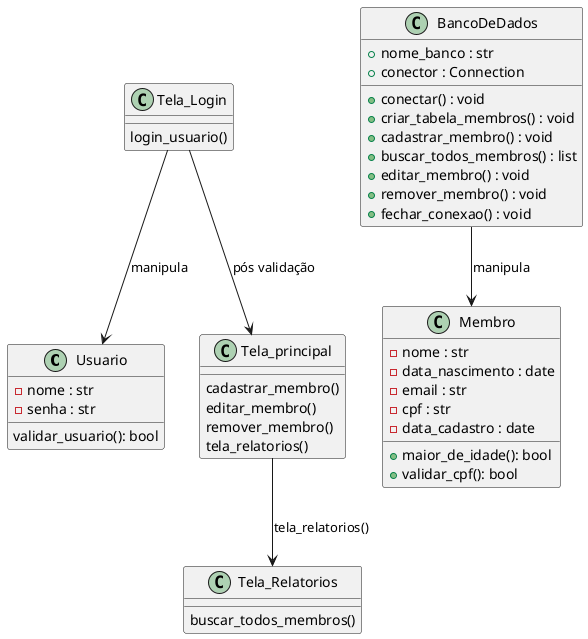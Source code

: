 @startuml classes 
class Usuario{
    - nome : str
    - senha : str

    validar_usuario(): bool
}
class Membro{
    - nome : str
    - data_nascimento : date
    - email : str 
    - cpf : str
    - data_cadastro : date 
    + maior_de_idade(): bool 
    + validar_cpf(): bool 

}
class BancoDeDados{
    + nome_banco : str
    + conector : Connection

    + conectar() : void 
    + criar_tabela_membros() : void 
    + cadastrar_membro() : void 
    + buscar_todos_membros() : list 
    + editar_membro() : void 
    + remover_membro() : void 
    + fechar_conexao() : void
}

class Tela_Login{
    login_usuario()
}
class Tela_principal{
    cadastrar_membro()
    editar_membro() 
    remover_membro() 
    tela_relatorios() 
}
class Tela_Relatorios{
        buscar_todos_membros()

}
Tela_Login --> Usuario : manipula
BancoDeDados --> Membro : manipula
Tela_Login --> Tela_principal : pós validação
Tela_principal --> Tela_Relatorios : tela_relatorios()
@enduml